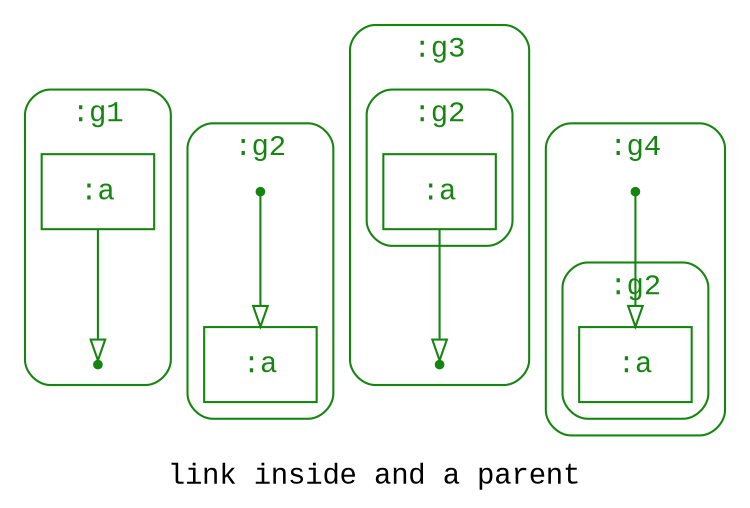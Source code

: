 digraph D {
    label="link inside and a parent";
    tooltip="link inside and a parent";
    bgcolor="#ffffff";
    fontcolor="#000000";
    fontname="Courier New";
    compound=true;
    
    subgraph cluster_node1 { /* :g1 */
        label=":g1";
        style="rounded";
        fontname="Courier New";
        color="#158510";
        fontcolor="#158510";
        tooltip=":g1";
        
        node2 [color="#158510",fontcolor="#158510",fontname="Courier New",shape="rectangle",tooltip=":g1:a",label=":a"]
        node11 [color="#158510",fontcolor="#158510",fontname="Courier New",shape="point",tooltip=":g1",label=""]
    }
    
    subgraph cluster_node3 { /* :g2 */
        label=":g2";
        style="rounded";
        fontname="Courier New";
        color="#158510";
        fontcolor="#158510";
        tooltip=":g2";
        
        node4 [color="#158510",fontcolor="#158510",fontname="Courier New",shape="rectangle",tooltip=":g2:a",label=":a"]
        node12 [color="#158510",fontcolor="#158510",fontname="Courier New",shape="point",tooltip=":g2",label=""]
    }
    
    subgraph cluster_node5 { /* :g3 */
        label=":g3";
        style="rounded";
        fontname="Courier New";
        color="#158510";
        fontcolor="#158510";
        tooltip=":g3";
        
        subgraph cluster_node6 { /* :g2 */
            label=":g2";
            style="rounded";
            fontname="Courier New";
            color="#158510";
            fontcolor="#158510";
            tooltip=":g3:g2";
            
            node7 [color="#158510",fontcolor="#158510",fontname="Courier New",shape="rectangle",tooltip=":g3:g2:a",label=":a"]
        }
        node13 [color="#158510",fontcolor="#158510",fontname="Courier New",shape="point",tooltip=":g3",label=""]
    }
    
    subgraph cluster_node8 { /* :g4 */
        label=":g4";
        style="rounded";
        fontname="Courier New";
        color="#158510";
        fontcolor="#158510";
        tooltip=":g4";
        
        subgraph cluster_node9 { /* :g2 */
            label=":g2";
            style="rounded";
            fontname="Courier New";
            color="#158510";
            fontcolor="#158510";
            tooltip=":g4:g2";
            
            node10 [color="#158510",fontcolor="#158510",fontname="Courier New",shape="rectangle",tooltip=":g4:g2:a",label=":a"]
        }
        node14 [color="#158510",fontcolor="#158510",fontname="Courier New",shape="point",tooltip=":g4",label=""]
    }
    
    node2 -> node11 [arrowhead="empty",color="#158510",tooltip=":g1:a\n   ->\n:g1",]
    node12 -> node4 [arrowhead="empty",color="#158510",tooltip=":g2\n   ->\n:g2:a",]
    node7 -> node13 [arrowhead="empty",color="#158510",tooltip=":g3:g2:a\n   ->\n:g3",]
    node14 -> node10 [arrowhead="empty",color="#158510",tooltip=":g4\n   ->\n:g4:g2:a",]
}
